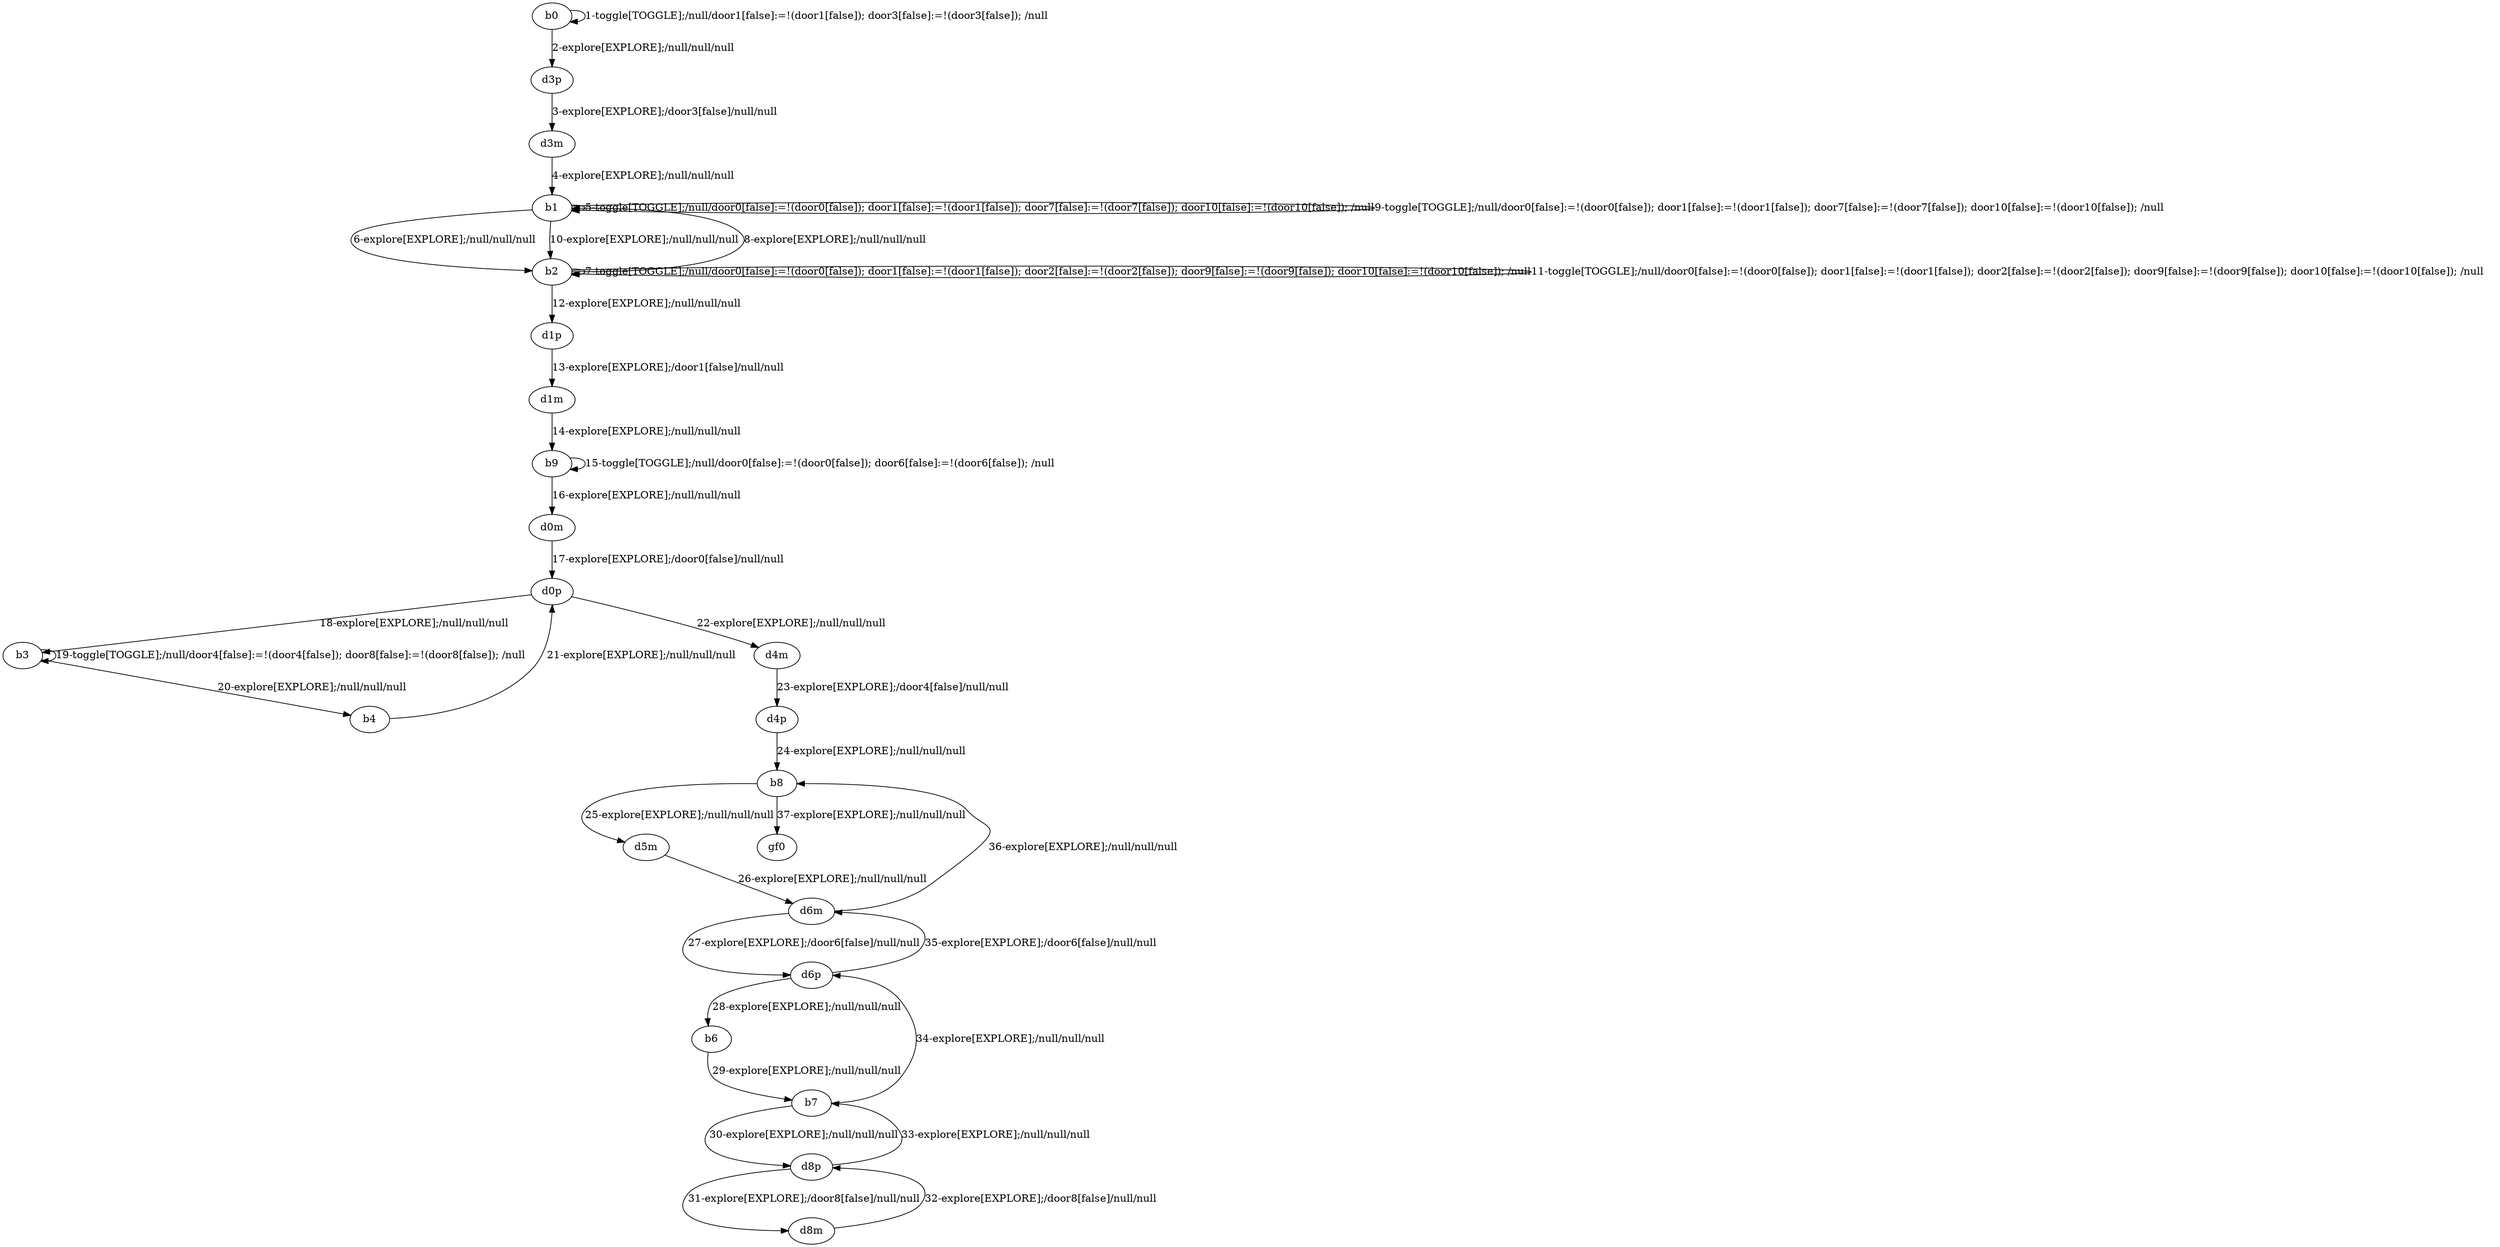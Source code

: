digraph g {
"b0" -> "b0" [label = "1-toggle[TOGGLE];/null/door1[false]:=!(door1[false]); door3[false]:=!(door3[false]); /null"];
"b0" -> "d3p" [label = "2-explore[EXPLORE];/null/null/null"];
"d3p" -> "d3m" [label = "3-explore[EXPLORE];/door3[false]/null/null"];
"d3m" -> "b1" [label = "4-explore[EXPLORE];/null/null/null"];
"b1" -> "b1" [label = "5-toggle[TOGGLE];/null/door0[false]:=!(door0[false]); door1[false]:=!(door1[false]); door7[false]:=!(door7[false]); door10[false]:=!(door10[false]); /null"];
"b1" -> "b2" [label = "6-explore[EXPLORE];/null/null/null"];
"b2" -> "b2" [label = "7-toggle[TOGGLE];/null/door0[false]:=!(door0[false]); door1[false]:=!(door1[false]); door2[false]:=!(door2[false]); door9[false]:=!(door9[false]); door10[false]:=!(door10[false]); /null"];
"b2" -> "b1" [label = "8-explore[EXPLORE];/null/null/null"];
"b1" -> "b1" [label = "9-toggle[TOGGLE];/null/door0[false]:=!(door0[false]); door1[false]:=!(door1[false]); door7[false]:=!(door7[false]); door10[false]:=!(door10[false]); /null"];
"b1" -> "b2" [label = "10-explore[EXPLORE];/null/null/null"];
"b2" -> "b2" [label = "11-toggle[TOGGLE];/null/door0[false]:=!(door0[false]); door1[false]:=!(door1[false]); door2[false]:=!(door2[false]); door9[false]:=!(door9[false]); door10[false]:=!(door10[false]); /null"];
"b2" -> "d1p" [label = "12-explore[EXPLORE];/null/null/null"];
"d1p" -> "d1m" [label = "13-explore[EXPLORE];/door1[false]/null/null"];
"d1m" -> "b9" [label = "14-explore[EXPLORE];/null/null/null"];
"b9" -> "b9" [label = "15-toggle[TOGGLE];/null/door0[false]:=!(door0[false]); door6[false]:=!(door6[false]); /null"];
"b9" -> "d0m" [label = "16-explore[EXPLORE];/null/null/null"];
"d0m" -> "d0p" [label = "17-explore[EXPLORE];/door0[false]/null/null"];
"d0p" -> "b3" [label = "18-explore[EXPLORE];/null/null/null"];
"b3" -> "b3" [label = "19-toggle[TOGGLE];/null/door4[false]:=!(door4[false]); door8[false]:=!(door8[false]); /null"];
"b3" -> "b4" [label = "20-explore[EXPLORE];/null/null/null"];
"b4" -> "d0p" [label = "21-explore[EXPLORE];/null/null/null"];
"d0p" -> "d4m" [label = "22-explore[EXPLORE];/null/null/null"];
"d4m" -> "d4p" [label = "23-explore[EXPLORE];/door4[false]/null/null"];
"d4p" -> "b8" [label = "24-explore[EXPLORE];/null/null/null"];
"b8" -> "d5m" [label = "25-explore[EXPLORE];/null/null/null"];
"d5m" -> "d6m" [label = "26-explore[EXPLORE];/null/null/null"];
"d6m" -> "d6p" [label = "27-explore[EXPLORE];/door6[false]/null/null"];
"d6p" -> "b6" [label = "28-explore[EXPLORE];/null/null/null"];
"b6" -> "b7" [label = "29-explore[EXPLORE];/null/null/null"];
"b7" -> "d8p" [label = "30-explore[EXPLORE];/null/null/null"];
"d8p" -> "d8m" [label = "31-explore[EXPLORE];/door8[false]/null/null"];
"d8m" -> "d8p" [label = "32-explore[EXPLORE];/door8[false]/null/null"];
"d8p" -> "b7" [label = "33-explore[EXPLORE];/null/null/null"];
"b7" -> "d6p" [label = "34-explore[EXPLORE];/null/null/null"];
"d6p" -> "d6m" [label = "35-explore[EXPLORE];/door6[false]/null/null"];
"d6m" -> "b8" [label = "36-explore[EXPLORE];/null/null/null"];
"b8" -> "gf0" [label = "37-explore[EXPLORE];/null/null/null"];
}